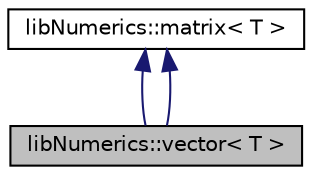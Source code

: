 digraph "libNumerics::vector&lt; T &gt;"
{
  edge [fontname="Helvetica",fontsize="10",labelfontname="Helvetica",labelfontsize="10"];
  node [fontname="Helvetica",fontsize="10",shape=record];
  Node1 [label="libNumerics::vector\< T \>",height=0.2,width=0.4,color="black", fillcolor="grey75", style="filled", fontcolor="black"];
  Node2 -> Node1 [dir="back",color="midnightblue",fontsize="10",style="solid",fontname="Helvetica"];
  Node2 [label="libNumerics::matrix\< T \>",height=0.2,width=0.4,color="black", fillcolor="white", style="filled",URL="$classlibNumerics_1_1matrix.html",tooltip="Matrix class. "];
  Node2 -> Node1 [dir="back",color="midnightblue",fontsize="10",style="solid",fontname="Helvetica"];
}
